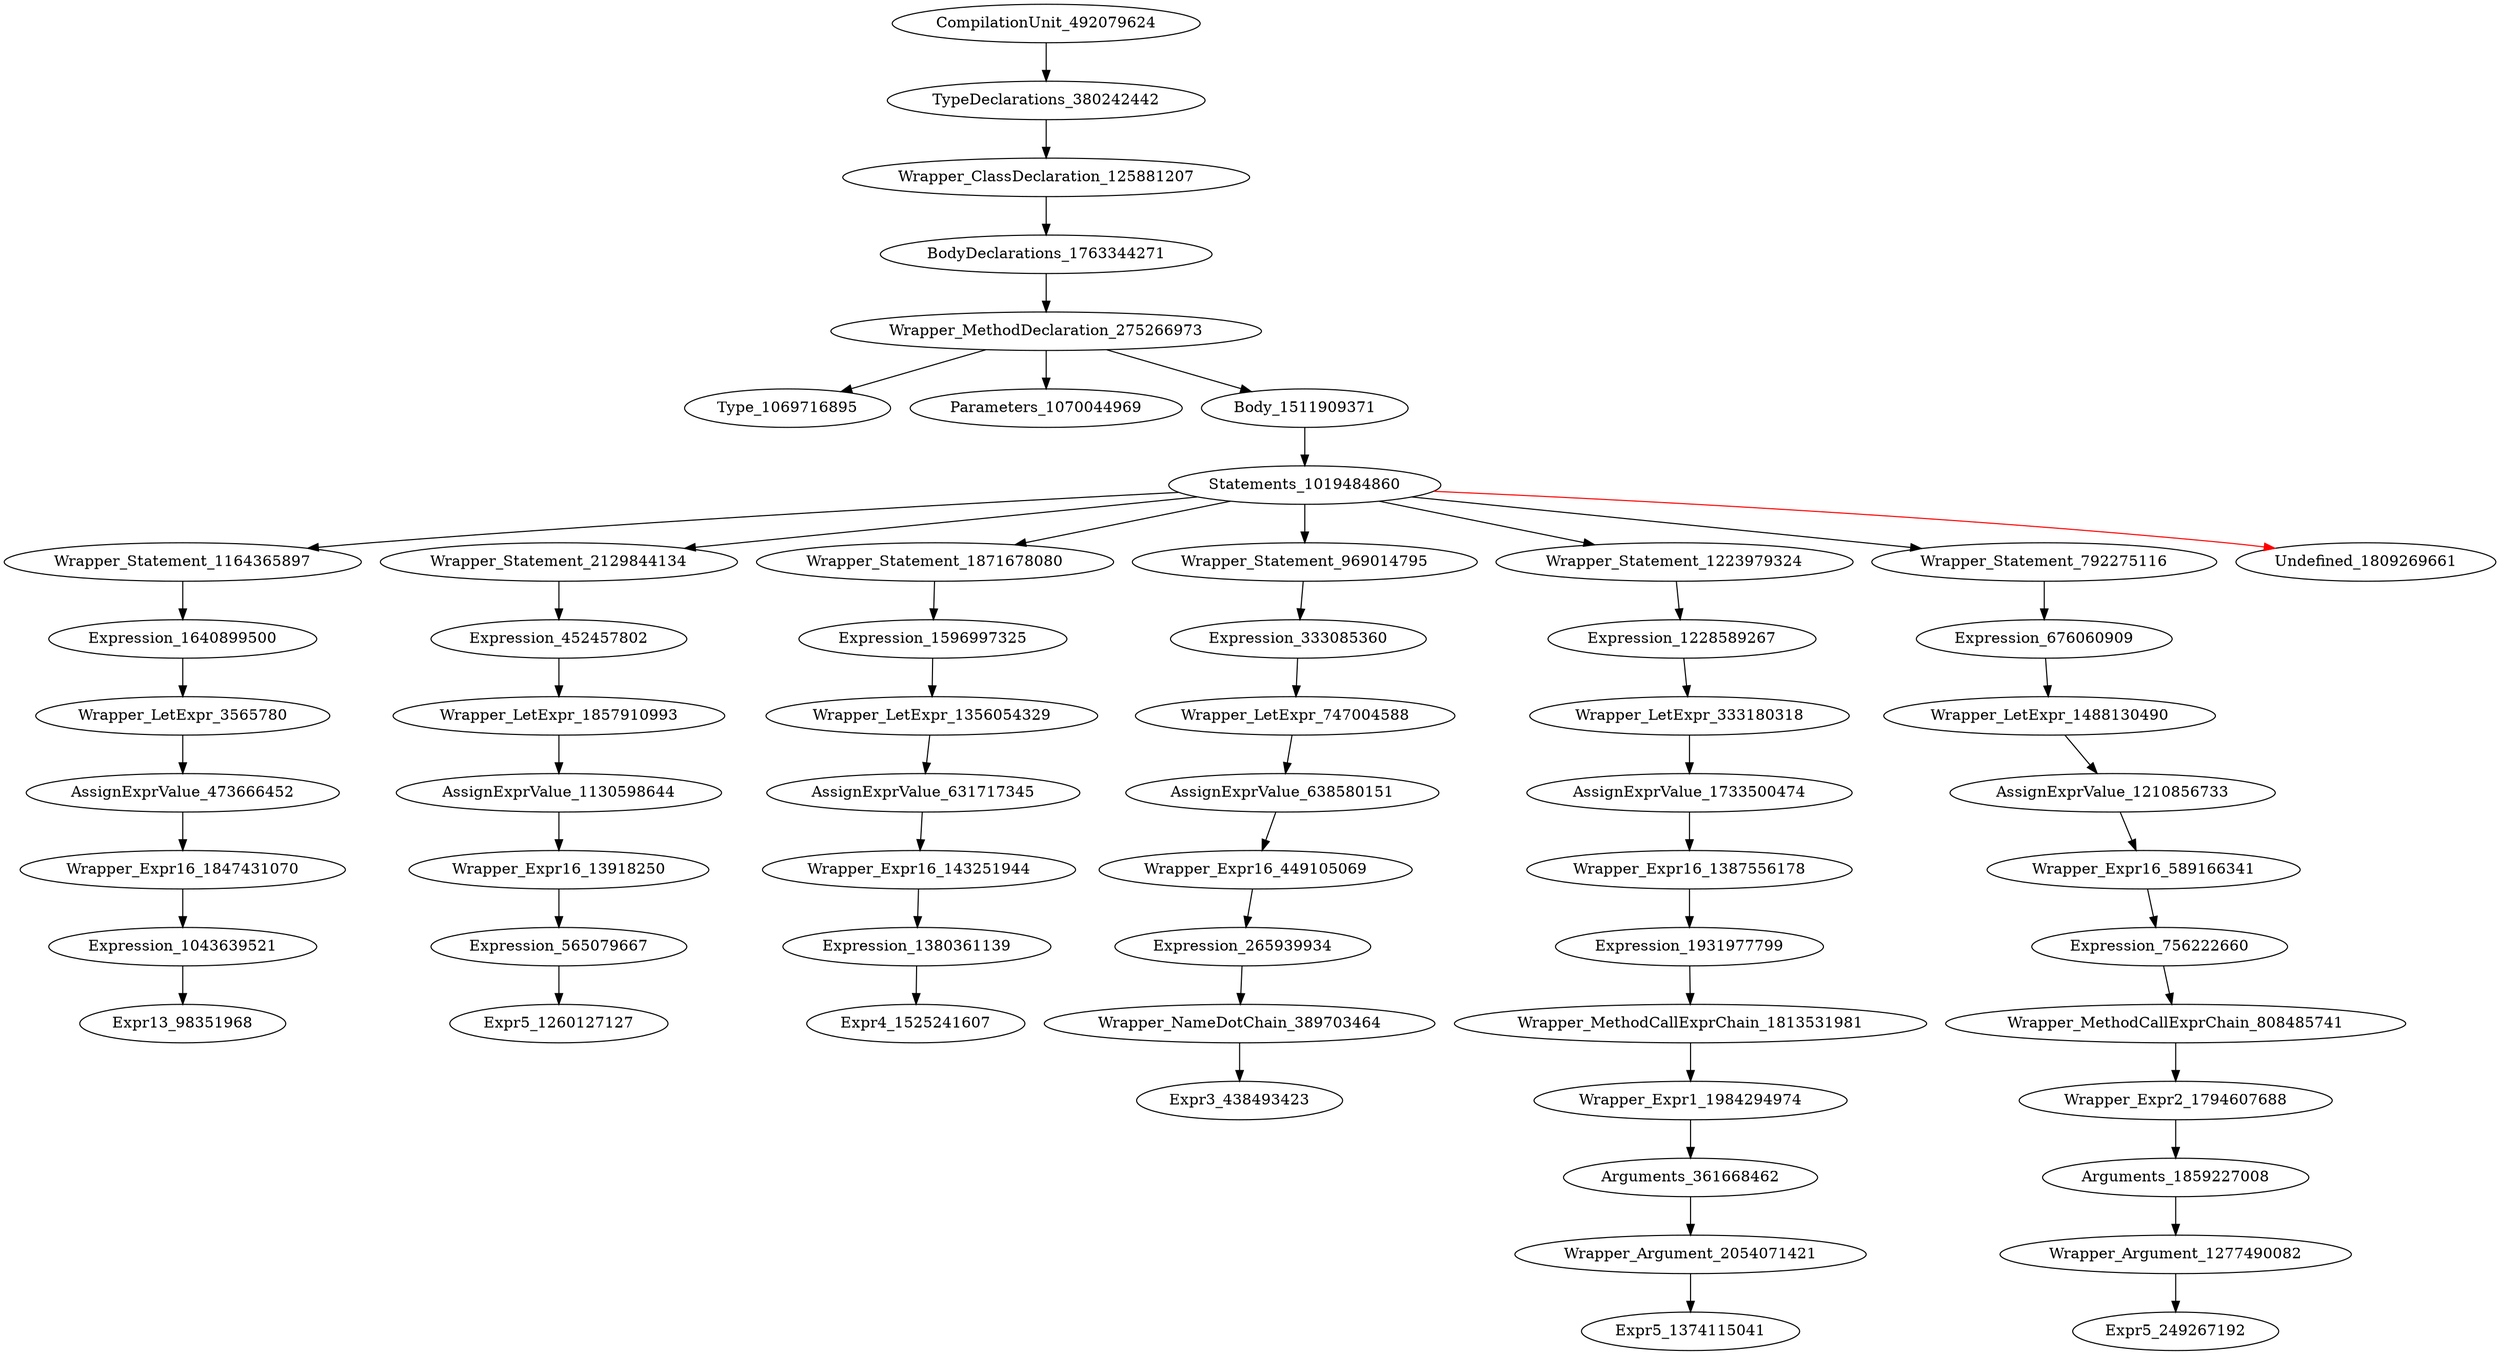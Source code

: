 digraph {
CompilationUnit_492079624 -> TypeDeclarations_380242442
TypeDeclarations_380242442 -> Wrapper_ClassDeclaration_125881207
Wrapper_ClassDeclaration_125881207 -> BodyDeclarations_1763344271
BodyDeclarations_1763344271 -> Wrapper_MethodDeclaration_275266973
Wrapper_MethodDeclaration_275266973 -> Type_1069716895
Wrapper_MethodDeclaration_275266973 -> Parameters_1070044969
Wrapper_MethodDeclaration_275266973 -> Body_1511909371
Body_1511909371 -> Statements_1019484860
Statements_1019484860 -> Wrapper_Statement_1164365897
Statements_1019484860 -> Wrapper_Statement_2129844134
Statements_1019484860 -> Wrapper_Statement_1871678080
Statements_1019484860 -> Wrapper_Statement_969014795
Statements_1019484860 -> Wrapper_Statement_1223979324
Statements_1019484860 -> Wrapper_Statement_792275116
Statements_1019484860 -> Undefined_1809269661 [color = red] 
Wrapper_Statement_1164365897 -> Expression_1640899500
Wrapper_Statement_2129844134 -> Expression_452457802
Wrapper_Statement_1871678080 -> Expression_1596997325
Wrapper_Statement_969014795 -> Expression_333085360
Wrapper_Statement_1223979324 -> Expression_1228589267
Wrapper_Statement_792275116 -> Expression_676060909
Expression_1640899500 -> Wrapper_LetExpr_3565780
Expression_452457802 -> Wrapper_LetExpr_1857910993
Expression_1596997325 -> Wrapper_LetExpr_1356054329
Expression_333085360 -> Wrapper_LetExpr_747004588
Expression_1228589267 -> Wrapper_LetExpr_333180318
Expression_676060909 -> Wrapper_LetExpr_1488130490
Wrapper_LetExpr_3565780 -> AssignExprValue_473666452
Wrapper_LetExpr_1857910993 -> AssignExprValue_1130598644
Wrapper_LetExpr_1356054329 -> AssignExprValue_631717345
Wrapper_LetExpr_747004588 -> AssignExprValue_638580151
Wrapper_LetExpr_333180318 -> AssignExprValue_1733500474
Wrapper_LetExpr_1488130490 -> AssignExprValue_1210856733
AssignExprValue_473666452 -> Wrapper_Expr16_1847431070
AssignExprValue_1130598644 -> Wrapper_Expr16_13918250
AssignExprValue_631717345 -> Wrapper_Expr16_143251944
AssignExprValue_638580151 -> Wrapper_Expr16_449105069
AssignExprValue_1733500474 -> Wrapper_Expr16_1387556178
AssignExprValue_1210856733 -> Wrapper_Expr16_589166341
Wrapper_Expr16_1847431070 -> Expression_1043639521
Wrapper_Expr16_13918250 -> Expression_565079667
Wrapper_Expr16_143251944 -> Expression_1380361139
Wrapper_Expr16_449105069 -> Expression_265939934
Wrapper_Expr16_1387556178 -> Expression_1931977799
Wrapper_Expr16_589166341 -> Expression_756222660
Expression_1043639521 -> Expr13_98351968
Expression_565079667 -> Expr5_1260127127
Expression_1380361139 -> Expr4_1525241607
Expression_265939934 -> Wrapper_NameDotChain_389703464
Expression_1931977799 -> Wrapper_MethodCallExprChain_1813531981
Expression_756222660 -> Wrapper_MethodCallExprChain_808485741
Wrapper_NameDotChain_389703464 -> Expr3_438493423
Wrapper_MethodCallExprChain_1813531981 -> Wrapper_Expr1_1984294974
Wrapper_MethodCallExprChain_808485741 -> Wrapper_Expr2_1794607688
Wrapper_Expr1_1984294974 -> Arguments_361668462
Wrapper_Expr2_1794607688 -> Arguments_1859227008
Arguments_361668462 -> Wrapper_Argument_2054071421
Arguments_1859227008 -> Wrapper_Argument_1277490082
Wrapper_Argument_2054071421 -> Expr5_1374115041
Wrapper_Argument_1277490082 -> Expr5_249267192
}